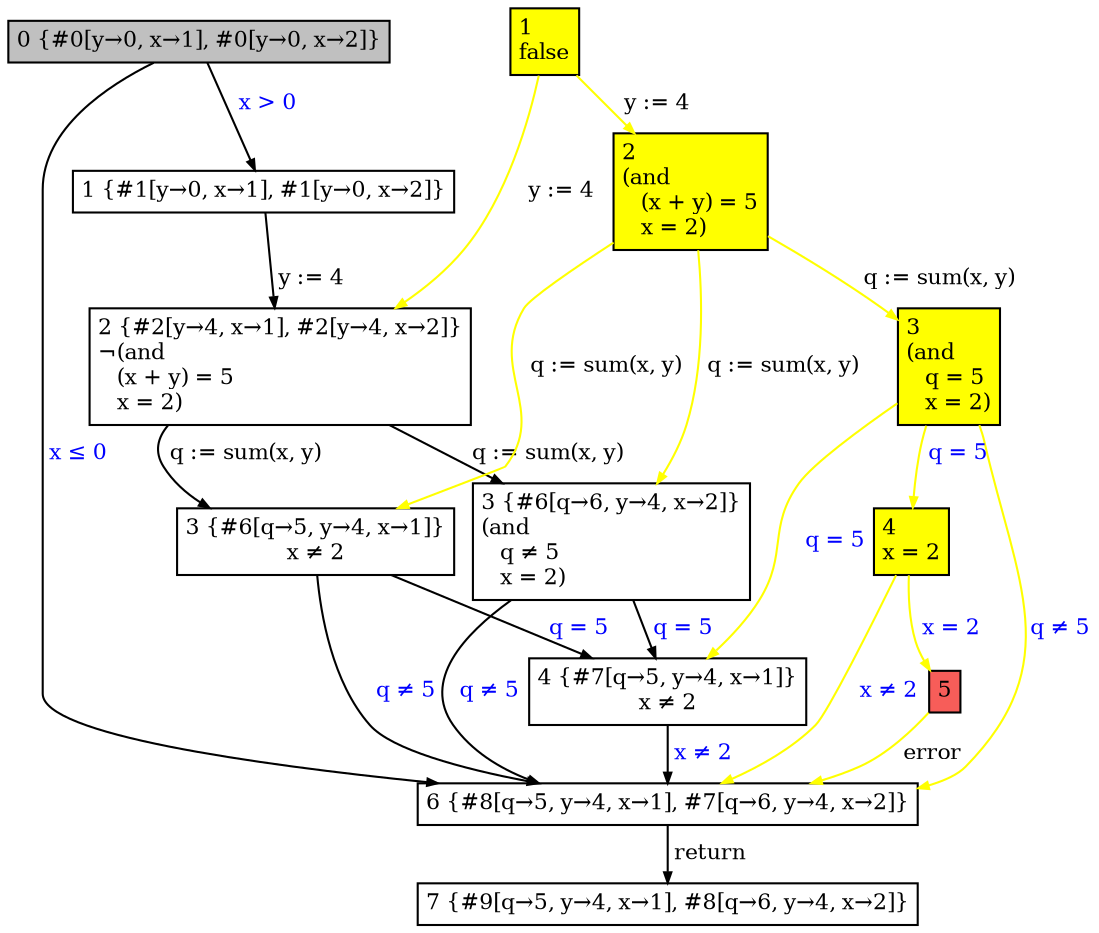 digraph {
	ranksep=0.10
	nodesep=0.12
	node[fontsize=10.5,shape=box,height=0.02,width=0.02,margin="0.05,0.05"]
	edge[fontsize=10.5,arrowsize=0.5]

	0 [label="0 {#0[y→0, x→1], #0[y→0, x→2]}",style=filled,fillcolor=gray]
	1 [label="7 {#9[q→5, y→4, x→1], #8[q→6, y→4, x→2]}"]
	2 [label="5",style=filled,fillcolor="#F75D59"]
	3 [label="2 {#2[y→4, x→1], #2[y→4, x→2]}\l&not;(and\l   (x + y) = 5\l   x = 2)\l"]
	4 [label="6 {#8[q→5, y→4, x→1], #7[q→6, y→4, x→2]}"]
	5 [label="3\l(and\l   q = 5\l   x = 2)\l",style=filled,fillcolor=yellow]
	6 [label="1\lfalse",style=filled,fillcolor=yellow]
	7 [label="3 {#6[q→5, y→4, x→1]}\lx ≠ 2"]
	8 [label="4 {#7[q→5, y→4, x→1]}\lx ≠ 2"]
	9 [label="4\lx = 2",style=filled,fillcolor=yellow]
	10 [label="3 {#6[q→6, y→4, x→2]}\l(and\l   q ≠ 5\l   x = 2)\l"]
	11 [label="1 {#1[y→0, x→1], #1[y→0, x→2]}"]
	12 [label="2\l(and\l   (x + y) = 5\l   x = 2)\l",style=filled,fillcolor=yellow]

	3->7[label=" q := sum(x, y)"]
	12->7[label=" q := sum(x, y)", color=yellow]
	5->8[label=" q = 5",fontcolor="#0000FF", color=yellow]
	7->8[label=" q = 5",fontcolor="#0000FF"]
	9->2[label=" x = 2",fontcolor="#0000FF", color=yellow]
	0->4[label=" x ≤ 0",fontcolor="#0000FF"]
	4->1[label=" return"]
	0->11[label=" x > 0",fontcolor="#0000FF"]
	6->12[label=" y := 4", color=yellow]
	12->10[label=" q := sum(x, y)", color=yellow]
	5->4[label=" q ≠ 5",fontcolor="#0000FF", color=yellow]
	12->5[label=" q := sum(x, y)", color=yellow]
	2->4[label=" error", color=yellow]
	11->3[label=" y := 4"]
	10->4[label=" q ≠ 5",fontcolor="#0000FF"]
	6->3[label=" y := 4", color=yellow]
	8->4[label=" x ≠ 2",fontcolor="#0000FF"]
	7->4[label=" q ≠ 5",fontcolor="#0000FF"]
	10->8[label=" q = 5",fontcolor="#0000FF"]
	9->4[label=" x ≠ 2",fontcolor="#0000FF", color=yellow]
	5->9[label=" q = 5",fontcolor="#0000FF", color=yellow]
	3->10[label=" q := sum(x, y)"]
}
